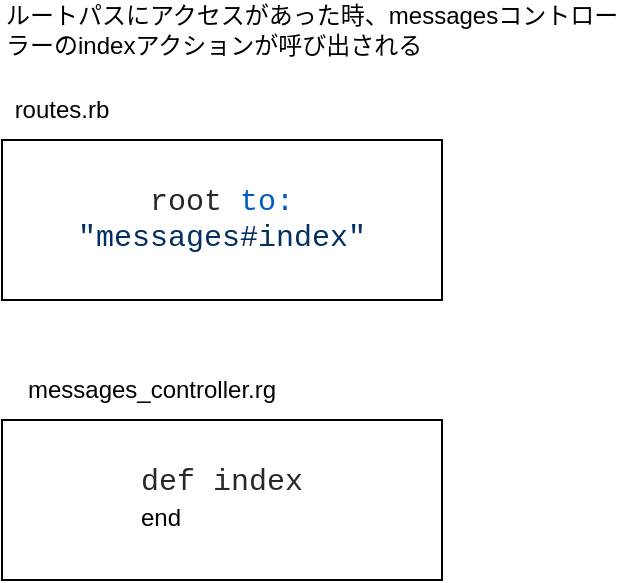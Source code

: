 <mxfile>
    <diagram id="EnbynemxdXsiWRhLjwJF" name="ページ1">
        <mxGraphModel dx="663" dy="566" grid="1" gridSize="10" guides="1" tooltips="1" connect="1" arrows="1" fold="1" page="1" pageScale="1" pageWidth="827" pageHeight="1169" math="0" shadow="0">
            <root>
                <mxCell id="0"/>
                <mxCell id="1" parent="0"/>
                <mxCell id="26" value="&lt;span style=&quot;background-color: rgb(255 , 255 , 255) ; color: rgb(36 , 41 , 46) ; font-family: &amp;#34;ricty diminished&amp;#34; , &amp;#34;menlo&amp;#34; , &amp;#34;monaco&amp;#34; , &amp;#34;courier new&amp;#34; , monospace ; font-size: 15px&quot;&gt;root &lt;/span&gt;&lt;span style=&quot;font-family: &amp;#34;ricty diminished&amp;#34; , &amp;#34;menlo&amp;#34; , &amp;#34;monaco&amp;#34; , &amp;#34;courier new&amp;#34; , monospace ; font-size: 15px ; color: rgb(0 , 92 , 197)&quot;&gt;to:&lt;/span&gt;&lt;span style=&quot;background-color: rgb(255 , 255 , 255) ; color: rgb(36 , 41 , 46) ; font-family: &amp;#34;ricty diminished&amp;#34; , &amp;#34;menlo&amp;#34; , &amp;#34;monaco&amp;#34; , &amp;#34;courier new&amp;#34; , monospace ; font-size: 15px&quot;&gt; &lt;/span&gt;&lt;span style=&quot;font-family: &amp;#34;ricty diminished&amp;#34; , &amp;#34;menlo&amp;#34; , &amp;#34;monaco&amp;#34; , &amp;#34;courier new&amp;#34; , monospace ; font-size: 15px ; color: rgb(3 , 47 , 98)&quot;&gt;&quot;messages#index&quot;&lt;/span&gt;" style="rounded=0;whiteSpace=wrap;html=1;" vertex="1" parent="1">
                    <mxGeometry x="50" y="180" width="220" height="80" as="geometry"/>
                </mxCell>
                <mxCell id="27" value="routes.rb" style="text;html=1;strokeColor=none;fillColor=none;align=center;verticalAlign=middle;whiteSpace=wrap;rounded=0;" vertex="1" parent="1">
                    <mxGeometry x="50" y="150" width="60" height="30" as="geometry"/>
                </mxCell>
                <mxCell id="29" value="&lt;font color=&quot;#24292e&quot; face=&quot;ricty diminished, menlo, monaco, courier new, monospace&quot;&gt;&lt;span style=&quot;font-size: 15px ; background-color: rgb(255 , 255 , 255)&quot;&gt;def index&lt;br&gt;&lt;div style=&quot;text-align: left&quot;&gt;&lt;span style=&quot;color: rgb(0 , 0 , 0) ; font-family: &amp;#34;helvetica&amp;#34; ; font-size: 12px&quot;&gt;end&lt;/span&gt;&lt;/div&gt;&lt;/span&gt;&lt;/font&gt;" style="rounded=0;whiteSpace=wrap;html=1;" vertex="1" parent="1">
                    <mxGeometry x="50" y="320" width="220" height="80" as="geometry"/>
                </mxCell>
                <mxCell id="30" value="messages_controller.rg" style="text;html=1;strokeColor=none;fillColor=none;align=center;verticalAlign=middle;whiteSpace=wrap;rounded=0;" vertex="1" parent="1">
                    <mxGeometry x="50" y="290" width="150" height="30" as="geometry"/>
                </mxCell>
                <mxCell id="31" value="ルートパスにアクセスがあった時、messagesコントローラーのindexアクションが呼び出される" style="text;html=1;strokeColor=none;fillColor=none;align=left;verticalAlign=middle;whiteSpace=wrap;rounded=0;" vertex="1" parent="1">
                    <mxGeometry x="50" y="110" width="310" height="30" as="geometry"/>
                </mxCell>
            </root>
        </mxGraphModel>
    </diagram>
</mxfile>